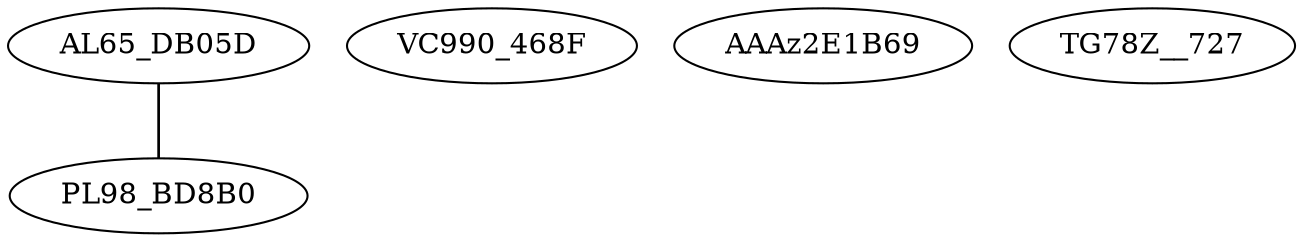 strict graph  {
"./Cluster_4/AL65_DB05DF0498B59B42A8E493CF3C10C578" [label=AL65_DB05D];
"./Cluster_4/VC990_468FF2C12CFFC7E5B2FE0EE6BB3B239E" [label=VC990_468F];
"./Cluster_4/AAAz2E1B6940985A23E5639450F8391820655" [label=AAAz2E1B69];
"./Cluster_4/PL98_BD8B082B7711BC980252F988BB0CA936" [label=PL98_BD8B0];
"./Cluster_4/TG78Z__727A6800991EEAD454E53E8AF164A99C" [label=TG78Z__727];
"./Cluster_4/AL65_DB05DF0498B59B42A8E493CF3C10C578" -- "./Cluster_4/PL98_BD8B082B7711BC980252F988BB0CA936"  [penwidth="1.2950119576358046"];
}
